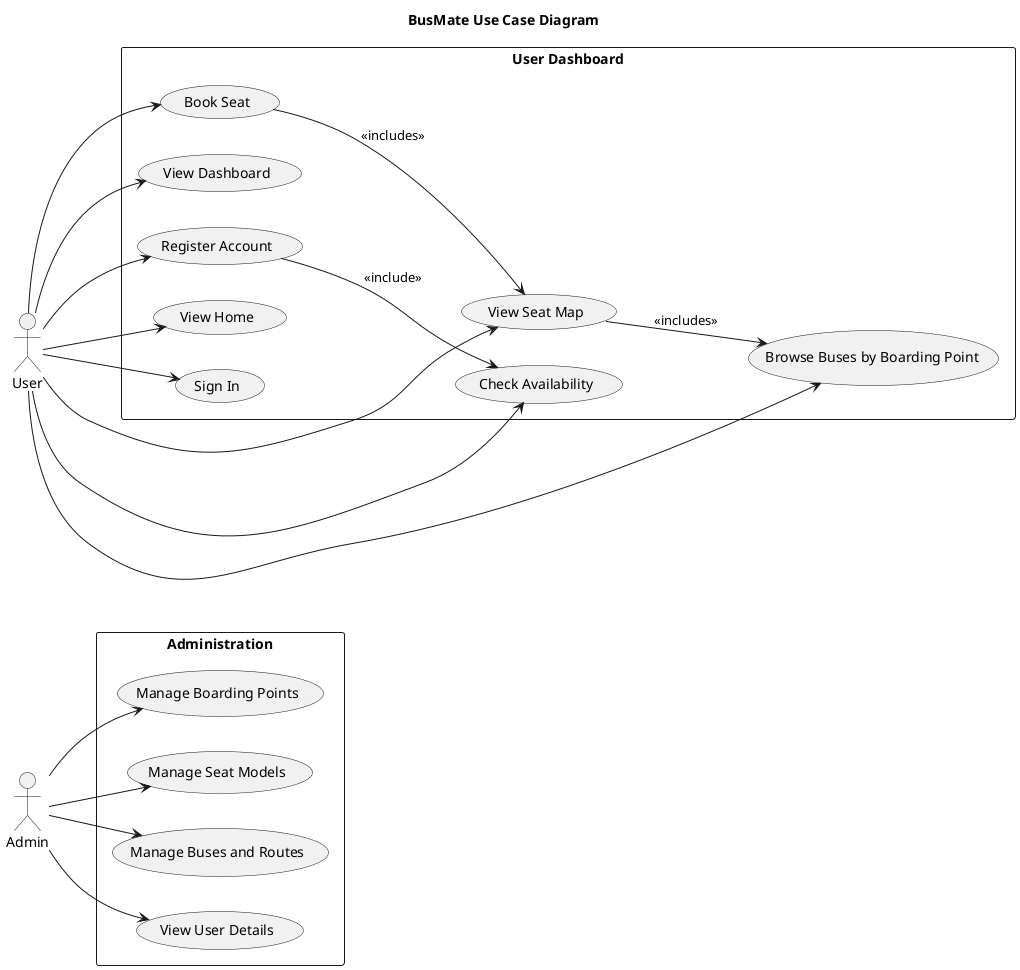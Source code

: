 @startuml
title BusMate Use Case Diagram
left to right direction

actor Admin
actor User

rectangle "Administration" {
  Admin --> (Manage Boarding Points)
  Admin --> (Manage Seat Models)
  Admin --> (Manage Buses and Routes)
  Admin --> (View User Details)
}

rectangle "User Dashboard" {
  User --> (Register Account)
  User --> (Check Availability)
  User --> (View Home)
  User --> (Sign In)
  User --> (Book Seat)
  User --> (View Seat Map)
  User --> (Browse Buses by Boarding Point)
  User --> (View Dashboard)

  (Register Account) --> (Check Availability) : <<include>>


  (Book Seat) --> (View Seat Map) : <<includes>>
  (View Seat Map) --> (Browse Buses by Boarding Point) : <<includes>>
}

@enduml
